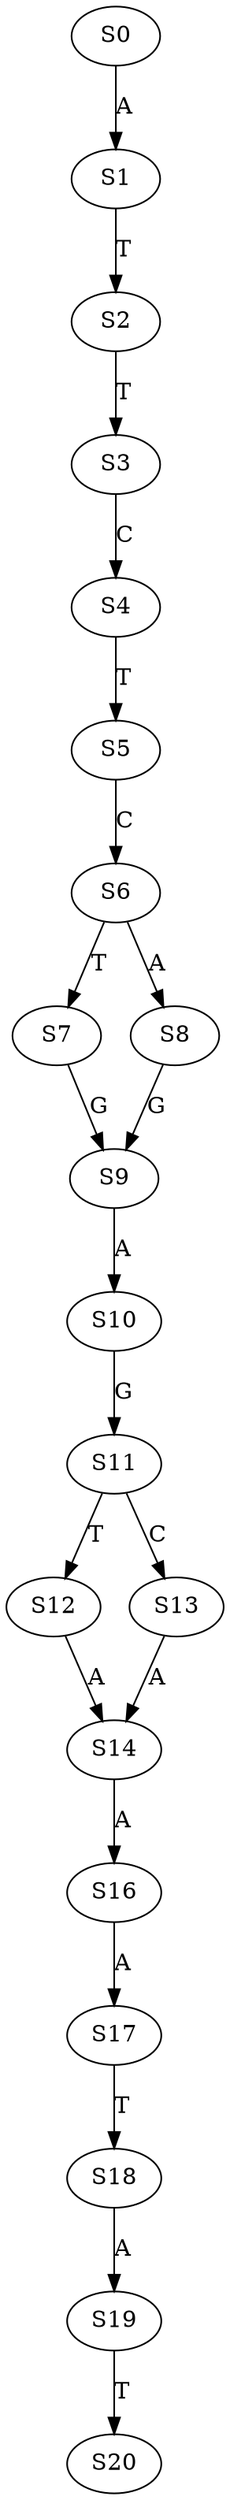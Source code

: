 strict digraph  {
	S0 -> S1 [ label = A ];
	S1 -> S2 [ label = T ];
	S2 -> S3 [ label = T ];
	S3 -> S4 [ label = C ];
	S4 -> S5 [ label = T ];
	S5 -> S6 [ label = C ];
	S6 -> S7 [ label = T ];
	S6 -> S8 [ label = A ];
	S7 -> S9 [ label = G ];
	S8 -> S9 [ label = G ];
	S9 -> S10 [ label = A ];
	S10 -> S11 [ label = G ];
	S11 -> S12 [ label = T ];
	S11 -> S13 [ label = C ];
	S12 -> S14 [ label = A ];
	S13 -> S14 [ label = A ];
	S14 -> S16 [ label = A ];
	S16 -> S17 [ label = A ];
	S17 -> S18 [ label = T ];
	S18 -> S19 [ label = A ];
	S19 -> S20 [ label = T ];
}
